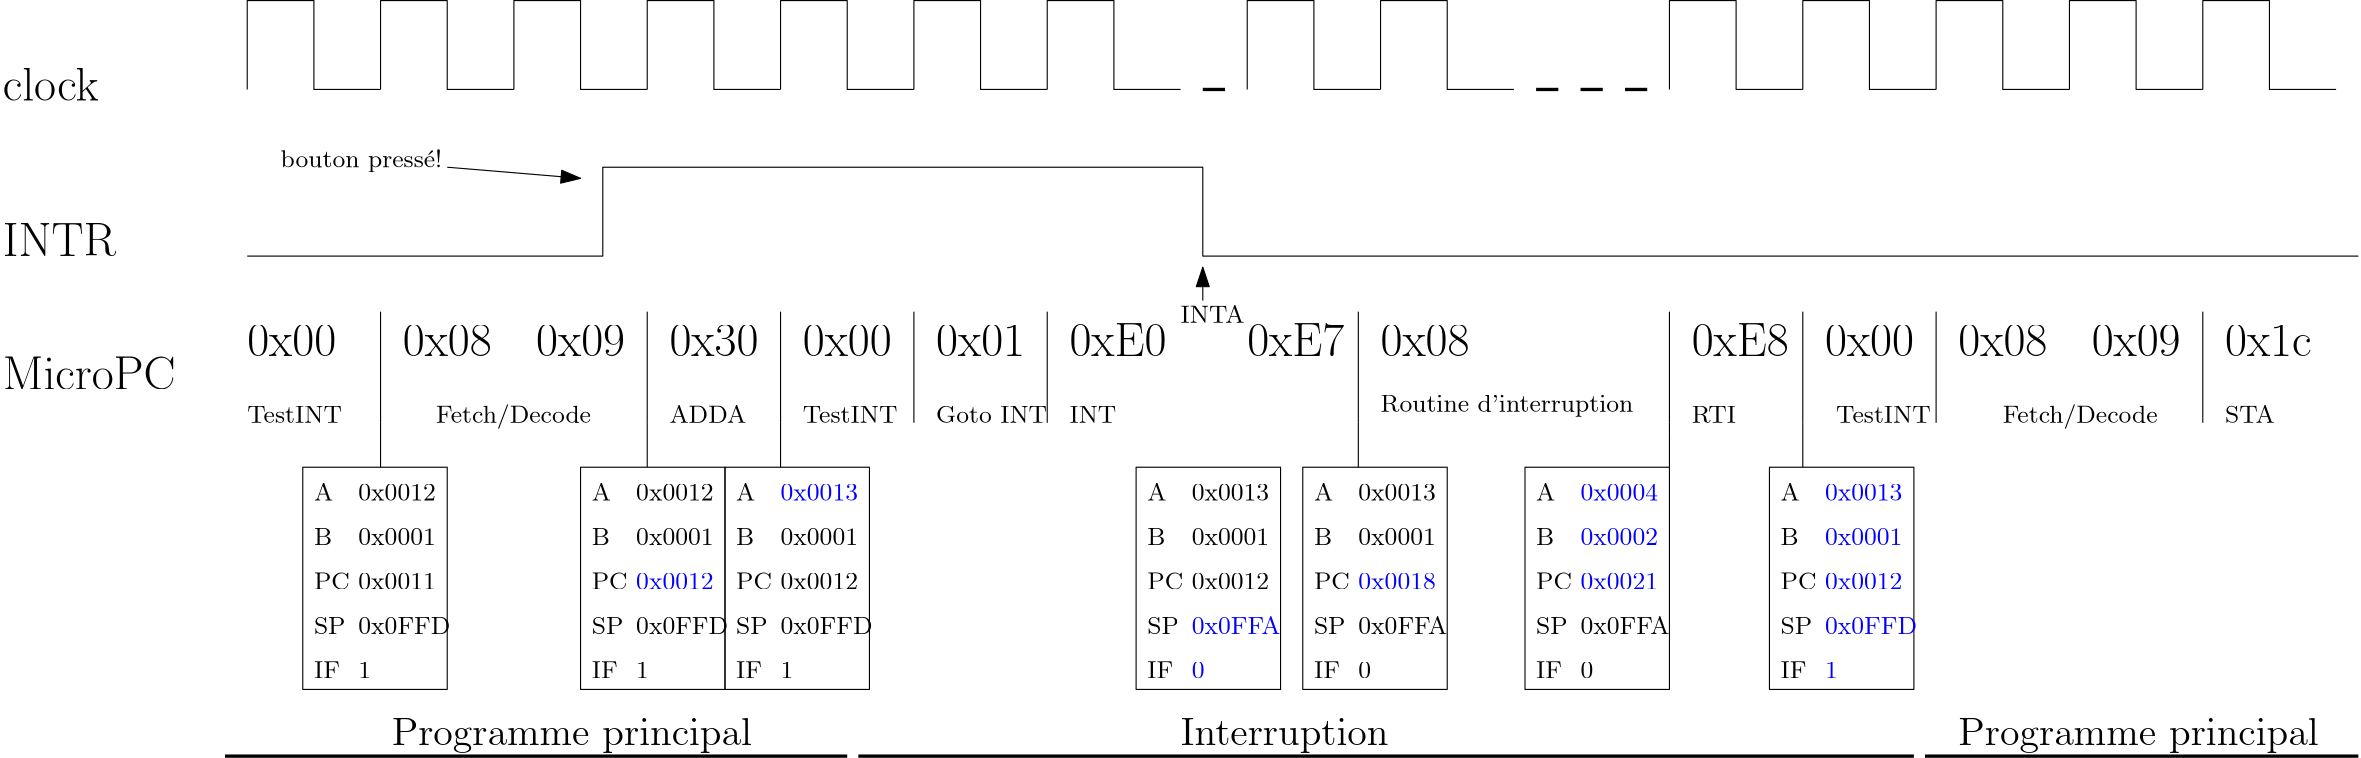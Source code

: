 <?xml version="1.0"?>
<!DOCTYPE ipe SYSTEM "ipe.dtd">
<ipe version="70107" creator="Ipe 7.1.8">
<info created="D:20150906110002" modified="D:20150906152125"/>
<ipestyle name="basic">
<symbol name="arrow/arc(spx)">
<path stroke="sym-stroke" fill="sym-stroke" pen="sym-pen">
0 0 m
-1 0.333 l
-1 -0.333 l
h
</path>
</symbol>
<symbol name="arrow/farc(spx)">
<path stroke="sym-stroke" fill="white" pen="sym-pen">
0 0 m
-1 0.333 l
-1 -0.333 l
h
</path>
</symbol>
<symbol name="arrow/ptarc(spx)">
<path stroke="sym-stroke" fill="sym-stroke" pen="sym-pen">
0 0 m
-1 0.333 l
-0.8 0 l
-1 -0.333 l
h
</path>
</symbol>
<symbol name="arrow/fptarc(spx)">
<path stroke="sym-stroke" fill="white" pen="sym-pen">
0 0 m
-1 0.333 l
-0.8 0 l
-1 -0.333 l
h
</path>
</symbol>
<symbol name="mark/circle(sx)" transformations="translations">
<path fill="sym-stroke">
0.6 0 0 0.6 0 0 e
0.4 0 0 0.4 0 0 e
</path>
</symbol>
<symbol name="mark/disk(sx)" transformations="translations">
<path fill="sym-stroke">
0.6 0 0 0.6 0 0 e
</path>
</symbol>
<symbol name="mark/fdisk(sfx)" transformations="translations">
<group>
<path fill="sym-fill">
0.5 0 0 0.5 0 0 e
</path>
<path fill="sym-stroke" fillrule="eofill">
0.6 0 0 0.6 0 0 e
0.4 0 0 0.4 0 0 e
</path>
</group>
</symbol>
<symbol name="mark/box(sx)" transformations="translations">
<path fill="sym-stroke" fillrule="eofill">
-0.6 -0.6 m
0.6 -0.6 l
0.6 0.6 l
-0.6 0.6 l
h
-0.4 -0.4 m
0.4 -0.4 l
0.4 0.4 l
-0.4 0.4 l
h
</path>
</symbol>
<symbol name="mark/square(sx)" transformations="translations">
<path fill="sym-stroke">
-0.6 -0.6 m
0.6 -0.6 l
0.6 0.6 l
-0.6 0.6 l
h
</path>
</symbol>
<symbol name="mark/fsquare(sfx)" transformations="translations">
<group>
<path fill="sym-fill">
-0.5 -0.5 m
0.5 -0.5 l
0.5 0.5 l
-0.5 0.5 l
h
</path>
<path fill="sym-stroke" fillrule="eofill">
-0.6 -0.6 m
0.6 -0.6 l
0.6 0.6 l
-0.6 0.6 l
h
-0.4 -0.4 m
0.4 -0.4 l
0.4 0.4 l
-0.4 0.4 l
h
</path>
</group>
</symbol>
<symbol name="mark/cross(sx)" transformations="translations">
<group>
<path fill="sym-stroke">
-0.43 -0.57 m
0.57 0.43 l
0.43 0.57 l
-0.57 -0.43 l
h
</path>
<path fill="sym-stroke">
-0.43 0.57 m
0.57 -0.43 l
0.43 -0.57 l
-0.57 0.43 l
h
</path>
</group>
</symbol>
<symbol name="arrow/fnormal(spx)">
<path stroke="sym-stroke" fill="white" pen="sym-pen">
0 0 m
-1 0.333 l
-1 -0.333 l
h
</path>
</symbol>
<symbol name="arrow/pointed(spx)">
<path stroke="sym-stroke" fill="sym-stroke" pen="sym-pen">
0 0 m
-1 0.333 l
-0.8 0 l
-1 -0.333 l
h
</path>
</symbol>
<symbol name="arrow/fpointed(spx)">
<path stroke="sym-stroke" fill="white" pen="sym-pen">
0 0 m
-1 0.333 l
-0.8 0 l
-1 -0.333 l
h
</path>
</symbol>
<symbol name="arrow/linear(spx)">
<path stroke="sym-stroke" pen="sym-pen">
-1 0.333 m
0 0 l
-1 -0.333 l
</path>
</symbol>
<symbol name="arrow/fdouble(spx)">
<path stroke="sym-stroke" fill="white" pen="sym-pen">
0 0 m
-1 0.333 l
-1 -0.333 l
h
-1 0 m
-2 0.333 l
-2 -0.333 l
h
</path>
</symbol>
<symbol name="arrow/double(spx)">
<path stroke="sym-stroke" fill="sym-stroke" pen="sym-pen">
0 0 m
-1 0.333 l
-1 -0.333 l
h
-1 0 m
-2 0.333 l
-2 -0.333 l
h
</path>
</symbol>
<pen name="heavier" value="0.8"/>
<pen name="fat" value="1.2"/>
<pen name="ultrafat" value="2"/>
<symbolsize name="large" value="5"/>
<symbolsize name="small" value="2"/>
<symbolsize name="tiny" value="1.1"/>
<arrowsize name="large" value="10"/>
<arrowsize name="small" value="5"/>
<arrowsize name="tiny" value="3"/>
<color name="red" value="1 0 0"/>
<color name="green" value="0 1 0"/>
<color name="blue" value="0 0 1"/>
<color name="yellow" value="1 1 0"/>
<color name="orange" value="1 0.647 0"/>
<color name="gold" value="1 0.843 0"/>
<color name="purple" value="0.627 0.125 0.941"/>
<color name="gray" value="0.745"/>
<color name="brown" value="0.647 0.165 0.165"/>
<color name="navy" value="0 0 0.502"/>
<color name="pink" value="1 0.753 0.796"/>
<color name="seagreen" value="0.18 0.545 0.341"/>
<color name="turquoise" value="0.251 0.878 0.816"/>
<color name="violet" value="0.933 0.51 0.933"/>
<color name="darkblue" value="0 0 0.545"/>
<color name="darkcyan" value="0 0.545 0.545"/>
<color name="darkgray" value="0.663"/>
<color name="darkgreen" value="0 0.392 0"/>
<color name="darkmagenta" value="0.545 0 0.545"/>
<color name="darkorange" value="1 0.549 0"/>
<color name="darkred" value="0.545 0 0"/>
<color name="lightblue" value="0.678 0.847 0.902"/>
<color name="lightcyan" value="0.878 1 1"/>
<color name="lightgray" value="0.827"/>
<color name="lightgreen" value="0.565 0.933 0.565"/>
<color name="lightyellow" value="1 1 0.878"/>
<dashstyle name="dashed" value="[4] 0"/>
<dashstyle name="dotted" value="[1 3] 0"/>
<dashstyle name="dash dotted" value="[4 2 1 2] 0"/>
<dashstyle name="dash dot dotted" value="[4 2 1 2 1 2] 0"/>
<textsize name="large" value="\large"/>
<textsize name="small" value="\small"/>
<textsize name="tiny" value="\tiny"/>
<textsize name="Large" value="\Large"/>
<textsize name="LARGE" value="\LARGE"/>
<textsize name="huge" value="\huge"/>
<textsize name="Huge" value="\Huge"/>
<textsize name="footnote" value="\footnotesize"/>
<textstyle name="center" begin="\begin{center}" end="\end{center}"/>
<textstyle name="itemize" begin="\begin{itemize}" end="\end{itemize}"/>
<textstyle name="item" begin="\begin{itemize}\item{}" end="\end{itemize}"/>
<gridsize name="4 pts" value="4"/>
<gridsize name="8 pts (~3 mm)" value="8"/>
<gridsize name="16 pts (~6 mm)" value="16"/>
<gridsize name="32 pts (~12 mm)" value="32"/>
<gridsize name="10 pts (~3.5 mm)" value="10"/>
<gridsize name="20 pts (~7 mm)" value="20"/>
<gridsize name="14 pts (~5 mm)" value="14"/>
<gridsize name="28 pts (~10 mm)" value="28"/>
<gridsize name="56 pts (~20 mm)" value="56"/>
<anglesize name="90 deg" value="90"/>
<anglesize name="60 deg" value="60"/>
<anglesize name="45 deg" value="45"/>
<anglesize name="30 deg" value="30"/>
<anglesize name="22.5 deg" value="22.5"/>
<tiling name="falling" angle="-60" step="4" width="1"/>
<tiling name="rising" angle="30" step="4" width="1"/>
</ipestyle>
<ipestyle name="bigpaper">
<layout paper="10000 6000" origin="0 0" frame="10000 6000"/>
<titlestyle pos="10 10" size="LARGE" color="title"  valign="baseline"/>
</ipestyle>
<page>
<layer name="alpha"/>
<view layers="alpha" active="alpha"/>
<text layer="alpha" matrix="1 0 0 1 0 -12" transformations="translations" pos="80 576" stroke="black" type="label" valign="baseline" size="LARGE">MicroPC</text>
<text transformations="translations" pos="224 576" stroke="black" type="label" valign="baseline" size="LARGE">0x08</text>
<text matrix="1 0 0 1 48 0" transformations="translations" pos="224 576" stroke="black" type="label" valign="baseline" size="LARGE">0x09</text>
<text matrix="1 0 0 1 96 0" transformations="translations" pos="224 576" stroke="black" type="label" valign="baseline" size="LARGE">0x30</text>
<text matrix="1 0 0 1 144 0" transformations="translations" pos="224 576" stroke="black" type="label" valign="baseline" size="LARGE">0x00</text>
<text matrix="1 0 0 1 192 0" transformations="translations" pos="224 576" stroke="black" type="label" valign="baseline" size="LARGE">0x01</text>
<text matrix="1 0 0 1 -56 0" transformations="translations" pos="224 576" stroke="black" type="label" valign="baseline" size="LARGE">0x00</text>
<text matrix="1 0 0 1 240 0" transformations="translations" pos="224 576" stroke="black" type="label" valign="baseline" size="LARGE">0xE0</text>
<text matrix="1 0 0 1 304 0" transformations="translations" pos="224 576" stroke="black" type="label" valign="baseline" size="LARGE">0xE7</text>
<text matrix="1 0 0 1 352 0" transformations="translations" pos="224 576" stroke="black" type="label" valign="baseline" size="LARGE">0x08</text>
<text matrix="1 0 0 1 464 0" transformations="translations" pos="224 576" stroke="black" type="label" valign="baseline" size="LARGE">0xE8</text>
<text matrix="1 0 0 1 12 0" transformations="translations" pos="224 552" stroke="black" type="label" valign="baseline" size="small">Fetch/Decode</text>
<text matrix="1 0 0 1 96 0" transformations="translations" pos="224 552" stroke="black" type="label" valign="baseline" size="small">ADDA</text>
<text matrix="1 0 0 1 144 0" transformations="translations" pos="224 552" stroke="black" type="label" valign="baseline" size="small">TestINT</text>
<text matrix="1 0 0 1 192 0" transformations="translations" pos="224 552" stroke="black" type="label" valign="baseline" size="small">Goto INT</text>
<text matrix="1 0 0 1 240 0" transformations="translations" pos="224 552" stroke="black" type="label" valign="baseline" size="small">INT</text>
<text matrix="1 0 0 1 464 0" transformations="translations" pos="224 552" stroke="black" type="label" valign="baseline" size="small">RTI</text>
<text matrix="1 0 0 1 -56 0" transformations="translations" pos="224 552" stroke="black" type="label" valign="baseline" size="small">TestINT</text>
<path stroke="black">
216 592 m
216 552 l
</path>
<path stroke="black">
312 592 m
312 552 l
</path>
<path stroke="black">
360 592 m
360 552 l
</path>
<path stroke="black">
408 592 m
408 552 l
</path>
<path stroke="black">
456 592 m
456 552 l
</path>
<path stroke="black">
568 592 m
568 552 l
</path>
<text transformations="translations" pos="576 556" stroke="black" type="label" valign="baseline" size="small">Routine d&apos;interruption</text>
<path matrix="1 0 0 1 112 0" stroke="black">
568 592 m
568 552 l
</path>
<path matrix="1 0 0 1 4 0" stroke="black">
184 536 m
184 456 l
236 456 l
236 536 l
h
</path>
<text matrix="1 0 0 1 -360 8" transformations="translations" pos="552 516" stroke="black" type="label" valign="baseline" size="small">A</text>
<text matrix="1 0 0 1 -360 -8" transformations="translations" pos="552 516" stroke="black" type="label" valign="baseline" size="small">B</text>
<text matrix="1 0 0 1 -360 -24" transformations="translations" pos="552 516" stroke="black" type="label" valign="baseline" size="small">PC</text>
<text matrix="1 0 0 1 -360 -40" transformations="translations" pos="552 516" stroke="black" type="label" valign="baseline" size="small">SP</text>
<text matrix="1 0 0 1 -360 -56" transformations="translations" pos="552 516" stroke="black" type="label" valign="baseline" size="small">IF</text>
<path matrix="1 0 0 1 0 64" stroke="black">
216 608 m
216 640 l
240 640 l
240 608 l
264 608 l
</path>
<path matrix="1 0 0 1 48 64" stroke="black">
216 608 m
216 640 l
240 640 l
240 608 l
264 608 l
</path>
<path matrix="1 0 0 1 96 64" stroke="black">
216 608 m
216 640 l
240 640 l
240 608 l
264 608 l
</path>
<path matrix="1 0 0 1 144 64" stroke="black">
216 608 m
216 640 l
240 640 l
240 608 l
264 608 l
</path>
<path matrix="1 0 0 1 192 64" stroke="black">
216 608 m
216 640 l
240 640 l
240 608 l
264 608 l
</path>
<path matrix="1 0 0 1 240 64" stroke="black">
216 608 m
216 640 l
240 640 l
240 608 l
264 608 l
</path>
<path matrix="1 0 0 1 312 64" stroke="black">
216 608 m
216 640 l
240 640 l
240 608 l
264 608 l
</path>
<path matrix="1 0 0 1 360 64" stroke="black">
216 608 m
216 640 l
240 640 l
240 608 l
264 608 l
</path>
<path matrix="1 0 0 1 464 64" stroke="black">
216 608 m
216 640 l
240 640 l
240 608 l
264 608 l
</path>
<path matrix="1 0 0 1 -48 64" stroke="black">
216 608 m
216 640 l
240 640 l
240 608 l
264 608 l
</path>
<text matrix="1 0 0 1 -4 0" transformations="translations" pos="212 508" stroke="black" type="label" valign="baseline" size="small">0x0001</text>
<text matrix="1 0 0 1 -4 16" transformations="translations" pos="212 508" stroke="black" type="label" valign="baseline" size="small">0x0012</text>
<text matrix="1 0 0 1 -4 -16" transformations="translations" pos="212 508" stroke="black" type="label" valign="baseline" size="small">0x0011</text>
<text matrix="1 0 0 1 -4 -32" transformations="translations" pos="212 508" stroke="black" type="label" valign="baseline" size="small">0x0FFD</text>
<text matrix="1 0 0 1 -4 -48" transformations="translations" pos="212 508" stroke="black" type="label" valign="baseline" size="small">1</text>
<text matrix="1 0 0 1 0 36" transformations="translations" pos="80 576" stroke="black" type="label" valign="baseline" size="LARGE">INTR</text>
<path stroke="black">
168 612 m
296 612 l
296 644 l
512 644 l
512 612 l
928 612 l
</path>
<text matrix="1 0 0 1 0 92" transformations="translations" pos="80 576" stroke="black" type="label" valign="baseline" size="LARGE">clock</text>
<path stroke="black" arrow="normal/normal">
240 644 m
288 640 l
</path>
<text transformations="translations" pos="180 644" stroke="black" type="label" valign="baseline" size="small">bouton press{\&apos;e}!</text>
<path matrix="1 0 0 1 104 0" stroke="black">
184 536 m
184 456 l
236 456 l
236 536 l
h
</path>
<text matrix="1 0 0 1 -260 8" transformations="translations" pos="552 516" stroke="black" type="label" valign="baseline" size="small">A</text>
<text matrix="1 0 0 1 -260 -8" transformations="translations" pos="552 516" stroke="black" type="label" valign="baseline" size="small">B</text>
<text matrix="1 0 0 1 -260 -24" transformations="translations" pos="552 516" stroke="black" type="label" valign="baseline" size="small">PC</text>
<text matrix="1 0 0 1 -260 -40" transformations="translations" pos="552 516" stroke="black" type="label" valign="baseline" size="small">SP</text>
<text matrix="1 0 0 1 -260 -56" transformations="translations" pos="552 516" stroke="black" type="label" valign="baseline" size="small">IF</text>
<text matrix="1 0 0 1 96 0" transformations="translations" pos="212 508" stroke="black" type="label" valign="baseline" size="small">0x0001</text>
<text matrix="1 0 0 1 96 16" transformations="translations" pos="212 508" stroke="black" type="label" valign="baseline" size="small">0x0012</text>
<text matrix="1 0 0 1 96 -16" transformations="translations" pos="212 508" stroke="0 0 1" type="label" valign="baseline" size="small">0x0012</text>
<text matrix="1 0 0 1 96 -32" transformations="translations" pos="212 508" stroke="black" type="label" valign="baseline" size="small">0x0FFD</text>
<text matrix="1 0 0 1 96 -48" transformations="translations" pos="212 508" stroke="black" type="label" valign="baseline" size="small">1</text>
<path matrix="1 0 0 1 156 0" stroke="black">
184 536 m
184 456 l
236 456 l
236 536 l
h
</path>
<text matrix="1 0 0 1 -208 8" transformations="translations" pos="552 516" stroke="black" type="label" valign="baseline" size="small">A</text>
<text matrix="1 0 0 1 -208 -8" transformations="translations" pos="552 516" stroke="black" type="label" valign="baseline" size="small">B</text>
<text matrix="1 0 0 1 -208 -24" transformations="translations" pos="552 516" stroke="black" type="label" valign="baseline" size="small">PC</text>
<text matrix="1 0 0 1 -208 -40" transformations="translations" pos="552 516" stroke="black" type="label" valign="baseline" size="small">SP</text>
<text matrix="1 0 0 1 -208 -56" transformations="translations" pos="552 516" stroke="black" type="label" valign="baseline" size="small">IF</text>
<text matrix="1 0 0 1 148 0" transformations="translations" pos="212 508" stroke="black" type="label" valign="baseline" size="small">0x0001</text>
<text matrix="1 0 0 1 148 16" transformations="translations" pos="212 508" stroke="blue" type="label" valign="baseline" size="small">0x0013</text>
<text matrix="1 0 0 1 148 -16" transformations="translations" pos="212 508" stroke="black" type="label" valign="baseline" size="small">0x0012</text>
<text matrix="1 0 0 1 148 -32" transformations="translations" pos="212 508" stroke="black" type="label" valign="baseline" size="small">0x0FFD</text>
<text matrix="1 0 0 1 148 -48" transformations="translations" pos="212 508" stroke="black" type="label" valign="baseline" size="small">1</text>
<path matrix="1 0 0 1 304 0" stroke="black">
184 536 m
184 456 l
236 456 l
236 536 l
h
</path>
<text matrix="1 0 0 1 -60 8" transformations="translations" pos="552 516" stroke="black" type="label" valign="baseline" size="small">A</text>
<text matrix="1 0 0 1 -60 -8" transformations="translations" pos="552 516" stroke="black" type="label" valign="baseline" size="small">B</text>
<text matrix="1 0 0 1 -60 -24" transformations="translations" pos="552 516" stroke="black" type="label" valign="baseline" size="small">PC</text>
<text matrix="1 0 0 1 -60 -40" transformations="translations" pos="552 516" stroke="black" type="label" valign="baseline" size="small">SP</text>
<text matrix="1 0 0 1 -60 -56" transformations="translations" pos="552 516" stroke="black" type="label" valign="baseline" size="small">IF</text>
<text matrix="1 0 0 1 296 0" transformations="translations" pos="212 508" stroke="black" type="label" valign="baseline" size="small">0x0001</text>
<text matrix="1 0 0 1 296 16" transformations="translations" pos="212 508" stroke="black" type="label" valign="baseline" size="small">0x0013</text>
<text matrix="1 0 0 1 296 -16" transformations="translations" pos="212 508" stroke="black" type="label" valign="baseline" size="small">0x0012</text>
<text matrix="1 0 0 1 296 -32" transformations="translations" pos="212 508" stroke="blue" type="label" valign="baseline" size="small">0x0FFA</text>
<text matrix="1 0 0 1 296 -48" transformations="translations" pos="212 508" stroke="blue" type="label" valign="baseline" size="small">0</text>
<path matrix="1 0 0 1 444 0" stroke="black">
184 536 m
184 456 l
236 456 l
236 536 l
h
</path>
<text matrix="1 0 0 1 80 8" transformations="translations" pos="552 516" stroke="black" type="label" valign="baseline" size="small">A</text>
<text matrix="1 0 0 1 80 -8" transformations="translations" pos="552 516" stroke="black" type="label" valign="baseline" size="small">B</text>
<text matrix="1 0 0 1 80 -24" transformations="translations" pos="552 516" stroke="black" type="label" valign="baseline" size="small">PC</text>
<text matrix="1 0 0 1 80 -40" transformations="translations" pos="552 516" stroke="black" type="label" valign="baseline" size="small">SP</text>
<text matrix="1 0 0 1 80 -56" transformations="translations" pos="552 516" stroke="black" type="label" valign="baseline" size="small">IF</text>
<text matrix="1 0 0 1 436 0" transformations="translations" pos="212 508" stroke="blue" type="label" valign="baseline" size="small">0x0002</text>
<text matrix="1 0 0 1 436 16" transformations="translations" pos="212 508" stroke="blue" type="label" valign="baseline" size="small">0x0004</text>
<text matrix="1 0 0 1 436 -16" transformations="translations" pos="212 508" stroke="blue" type="label" valign="baseline" size="small">0x0021</text>
<text matrix="1 0 0 1 436 -32" transformations="translations" pos="212 508" stroke="black" type="label" valign="baseline" size="small">0x0FFA</text>
<text matrix="1 0 0 1 436 -48" transformations="translations" pos="212 508" stroke="black" type="label" valign="baseline" size="small">0</text>
<path matrix="1 0 0 1 364 0" stroke="black">
184 536 m
184 456 l
236 456 l
236 536 l
h
</path>
<text matrix="1 0 0 1 0 8" transformations="translations" pos="552 516" stroke="black" type="label" valign="baseline" size="small">A</text>
<text matrix="1 0 0 1 0 -8" transformations="translations" pos="552 516" stroke="black" type="label" valign="baseline" size="small">B</text>
<text matrix="1 0 0 1 0 -24" transformations="translations" pos="552 516" stroke="black" type="label" valign="baseline" size="small">PC</text>
<text matrix="1 0 0 1 0 -40" transformations="translations" pos="552 516" stroke="black" type="label" valign="baseline" size="small">SP</text>
<text matrix="1 0 0 1 0 -56" transformations="translations" pos="552 516" stroke="black" type="label" valign="baseline" size="small">IF</text>
<text matrix="1 0 0 1 356 0" transformations="translations" pos="212 508" stroke="black" type="label" valign="baseline" size="small">0x0001</text>
<text matrix="1 0 0 1 356 16" transformations="translations" pos="212 508" stroke="black" type="label" valign="baseline" size="small">0x0013</text>
<text matrix="1 0 0 1 356 -16" transformations="translations" pos="212 508" stroke="blue" type="label" valign="baseline" size="small">0x0018</text>
<text matrix="1 0 0 1 356 -32" transformations="translations" pos="212 508" stroke="black" type="label" valign="baseline" size="small">0x0FFA</text>
<text matrix="1 0 0 1 356 -48" transformations="translations" pos="212 508" stroke="black" type="label" valign="baseline" size="small">0</text>
<path stroke="black">
568 552 m
568 536 l
</path>
<path stroke="black">
360 552 m
360 536 l
</path>
<path stroke="black">
312 552 m
312 536 l
</path>
<path stroke="black">
216 552 m
216 536 l
</path>
<text matrix="1 0 0 1 324 -56" transformations="translations" pos="180 644" stroke="black" type="label" valign="baseline" size="small">INTA</text>
<path stroke="black" arrow="normal/normal">
512 596 m
512 608 l
</path>
<path matrix="1 0 0 1 532 0" stroke="black">
184 536 m
184 456 l
236 456 l
236 536 l
h
</path>
<text matrix="1 0 0 1 168 8" transformations="translations" pos="552 516" stroke="black" type="label" valign="baseline" size="small">A</text>
<text matrix="1 0 0 1 168 -8" transformations="translations" pos="552 516" stroke="black" type="label" valign="baseline" size="small">B</text>
<text matrix="1 0 0 1 168 -24" transformations="translations" pos="552 516" stroke="black" type="label" valign="baseline" size="small">PC</text>
<text matrix="1 0 0 1 168 -40" transformations="translations" pos="552 516" stroke="black" type="label" valign="baseline" size="small">SP</text>
<text matrix="1 0 0 1 168 -56" transformations="translations" pos="552 516" stroke="black" type="label" valign="baseline" size="small">IF</text>
<text matrix="1 0 0 1 524 0" transformations="translations" pos="212 508" stroke="blue" type="label" valign="baseline" size="small">0x0001</text>
<text matrix="1 0 0 1 524 16" transformations="translations" pos="212 508" stroke="blue" type="label" valign="baseline" size="small">0x0013</text>
<text matrix="1 0 0 1 524 -16" transformations="translations" pos="212 508" stroke="blue" type="label" valign="baseline" size="small">0x0012</text>
<text matrix="1 0 0 1 524 -32" transformations="translations" pos="212 508" stroke="blue" type="label" valign="baseline" size="small">0x0FFD</text>
<text matrix="1 0 0 1 524 -48" transformations="translations" pos="212 508" stroke="blue" type="label" valign="baseline" size="small">1</text>
<path stroke="black" pen="fat">
384 432 m
160 432 l
</path>
<text matrix="1 0 0 1 -20 0" transformations="translations" pos="240 436" stroke="black" type="label" valign="baseline" size="Large">Programme principal</text>
<text matrix="1 0 0 1 264 0" transformations="translations" pos="240 436" stroke="black" type="label" valign="baseline" size="Large">Interruption</text>
<path stroke="black" pen="fat">
768 432 m
388 432 l
</path>
<path stroke="black" pen="fat">
928 432 m
772 432 l
</path>
<text matrix="1 0 0 1 544 0" transformations="translations" pos="240 436" stroke="black" type="label" valign="baseline" size="Large">Programme principal</text>
<path matrix="1 0 0 1 416 0" stroke="black">
312 592 m
312 552 l
</path>
<text matrix="1 0 0 1 560 0" transformations="translations" pos="224 576" stroke="black" type="label" valign="baseline" size="LARGE">0x08</text>
<text matrix="1 0 0 1 608 0" transformations="translations" pos="224 576" stroke="black" type="label" valign="baseline" size="LARGE">0x09</text>
<text matrix="1 0 0 1 656 0" transformations="translations" pos="224 576" stroke="black" type="label" valign="baseline" size="LARGE">0x1c</text>
<text matrix="1 0 0 1 512 0" transformations="translations" pos="224 576" stroke="black" type="label" valign="baseline" size="LARGE">0x00</text>
<text matrix="1 0 0 1 576 0" transformations="translations" pos="224 552" stroke="black" type="label" valign="baseline" size="small">Fetch/Decode</text>
<text matrix="1 0 0 1 656 0" transformations="translations" pos="224 552" stroke="black" type="label" valign="baseline" size="small">STA</text>
<text matrix="1 0 0 1 516 0" transformations="translations" pos="224 552" stroke="black" type="label" valign="baseline" size="small">TestINT</text>
<path matrix="1 0 0 1 464 0" stroke="black">
312 592 m
312 552 l
</path>
<path matrix="1 0 0 1 560 0" stroke="black">
312 592 m
312 552 l
</path>
<path matrix="1 0 0 1 512 64" stroke="black">
216 608 m
216 640 l
240 640 l
240 608 l
264 608 l
</path>
<path matrix="1 0 0 1 560 64" stroke="black">
216 608 m
216 640 l
240 640 l
240 608 l
264 608 l
</path>
<path matrix="1 0 0 1 608 64" stroke="black">
216 608 m
216 640 l
240 640 l
240 608 l
264 608 l
</path>
<path matrix="1 0 0 1 656 64" stroke="black">
216 608 m
216 640 l
240 640 l
240 608 l
264 608 l
</path>
<path stroke="0" pen="fat">
632 672 m
640 672 l
</path>
<path stroke="0" pen="fat">
648 672 m
656 672 l
</path>
<path stroke="0" pen="fat">
664 672 m
672 672 l
</path>
<path stroke="0" pen="fat">
512 672 m
520 672 l
</path>
<path stroke="black">
728 552 m
728 536 l
</path>
<path stroke="black">
680 536 m
680 548 l
</path>
<path stroke="black">
680 552 m
680 548 l
</path>
</page>
</ipe>
